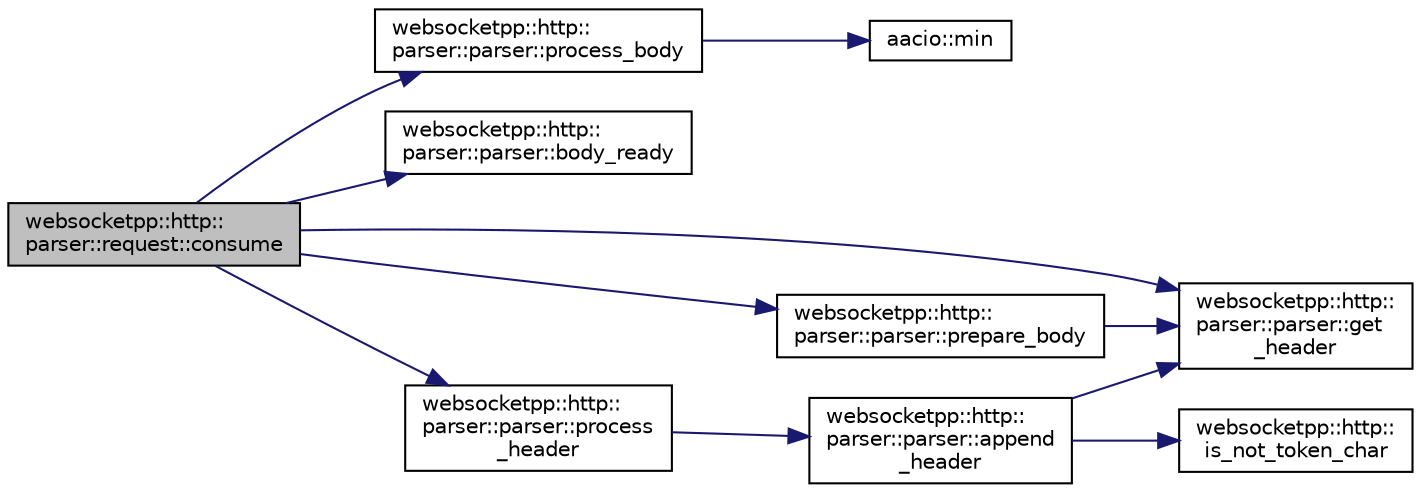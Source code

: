 digraph "websocketpp::http::parser::request::consume"
{
  edge [fontname="Helvetica",fontsize="10",labelfontname="Helvetica",labelfontsize="10"];
  node [fontname="Helvetica",fontsize="10",shape=record];
  rankdir="LR";
  Node0 [label="websocketpp::http::\lparser::request::consume",height=0.2,width=0.4,color="black", fillcolor="grey75", style="filled", fontcolor="black"];
  Node0 -> Node1 [color="midnightblue",fontsize="10",style="solid",fontname="Helvetica"];
  Node1 [label="websocketpp::http::\lparser::parser::process_body",height=0.2,width=0.4,color="black", fillcolor="white", style="filled",URL="$classwebsocketpp_1_1http_1_1parser_1_1parser.html#a3dc340d076f732092aed32c42d277503",tooltip="Process body data. "];
  Node1 -> Node2 [color="midnightblue",fontsize="10",style="solid",fontname="Helvetica"];
  Node2 [label="aacio::min",height=0.2,width=0.4,color="black", fillcolor="white", style="filled",URL="$group__mathcppapi.html#gab64c39815d220956e9d2d3c01436e7bc",tooltip="Defined similar to std::min() "];
  Node0 -> Node3 [color="midnightblue",fontsize="10",style="solid",fontname="Helvetica"];
  Node3 [label="websocketpp::http::\lparser::parser::body_ready",height=0.2,width=0.4,color="black", fillcolor="white", style="filled",URL="$classwebsocketpp_1_1http_1_1parser_1_1parser.html#a7d5eb3a888a59570d2b9cfcc3939bbd0",tooltip="Check if the parser is done parsing the body. "];
  Node0 -> Node4 [color="midnightblue",fontsize="10",style="solid",fontname="Helvetica"];
  Node4 [label="websocketpp::http::\lparser::parser::get\l_header",height=0.2,width=0.4,color="black", fillcolor="white", style="filled",URL="$classwebsocketpp_1_1http_1_1parser_1_1parser.html#ae8a8f833c3fb01f1553a26e77f380367",tooltip="Get the value of an HTTP header. "];
  Node0 -> Node5 [color="midnightblue",fontsize="10",style="solid",fontname="Helvetica"];
  Node5 [label="websocketpp::http::\lparser::parser::prepare_body",height=0.2,width=0.4,color="black", fillcolor="white", style="filled",URL="$classwebsocketpp_1_1http_1_1parser_1_1parser.html#aabf5f8c33cad9202520337f8e2ed7aa5",tooltip="Prepare the parser to begin parsing body data. "];
  Node5 -> Node4 [color="midnightblue",fontsize="10",style="solid",fontname="Helvetica"];
  Node0 -> Node6 [color="midnightblue",fontsize="10",style="solid",fontname="Helvetica"];
  Node6 [label="websocketpp::http::\lparser::parser::process\l_header",height=0.2,width=0.4,color="black", fillcolor="white", style="filled",URL="$classwebsocketpp_1_1http_1_1parser_1_1parser.html#a4dbb443fd916f8b4306e7afdb2e8ff45",tooltip="Process a header line. "];
  Node6 -> Node7 [color="midnightblue",fontsize="10",style="solid",fontname="Helvetica"];
  Node7 [label="websocketpp::http::\lparser::parser::append\l_header",height=0.2,width=0.4,color="black", fillcolor="white", style="filled",URL="$classwebsocketpp_1_1http_1_1parser_1_1parser.html#abd39762de5ec467a29a537d79602b603",tooltip="Append a value to an existing HTTP header. "];
  Node7 -> Node8 [color="midnightblue",fontsize="10",style="solid",fontname="Helvetica"];
  Node8 [label="websocketpp::http::\lis_not_token_char",height=0.2,width=0.4,color="black", fillcolor="white", style="filled",URL="$namespacewebsocketpp_1_1http.html#a45a9b60b72b68de7b32fb75d89ad4c04",tooltip="Is the character a non-token. "];
  Node7 -> Node4 [color="midnightblue",fontsize="10",style="solid",fontname="Helvetica"];
}
